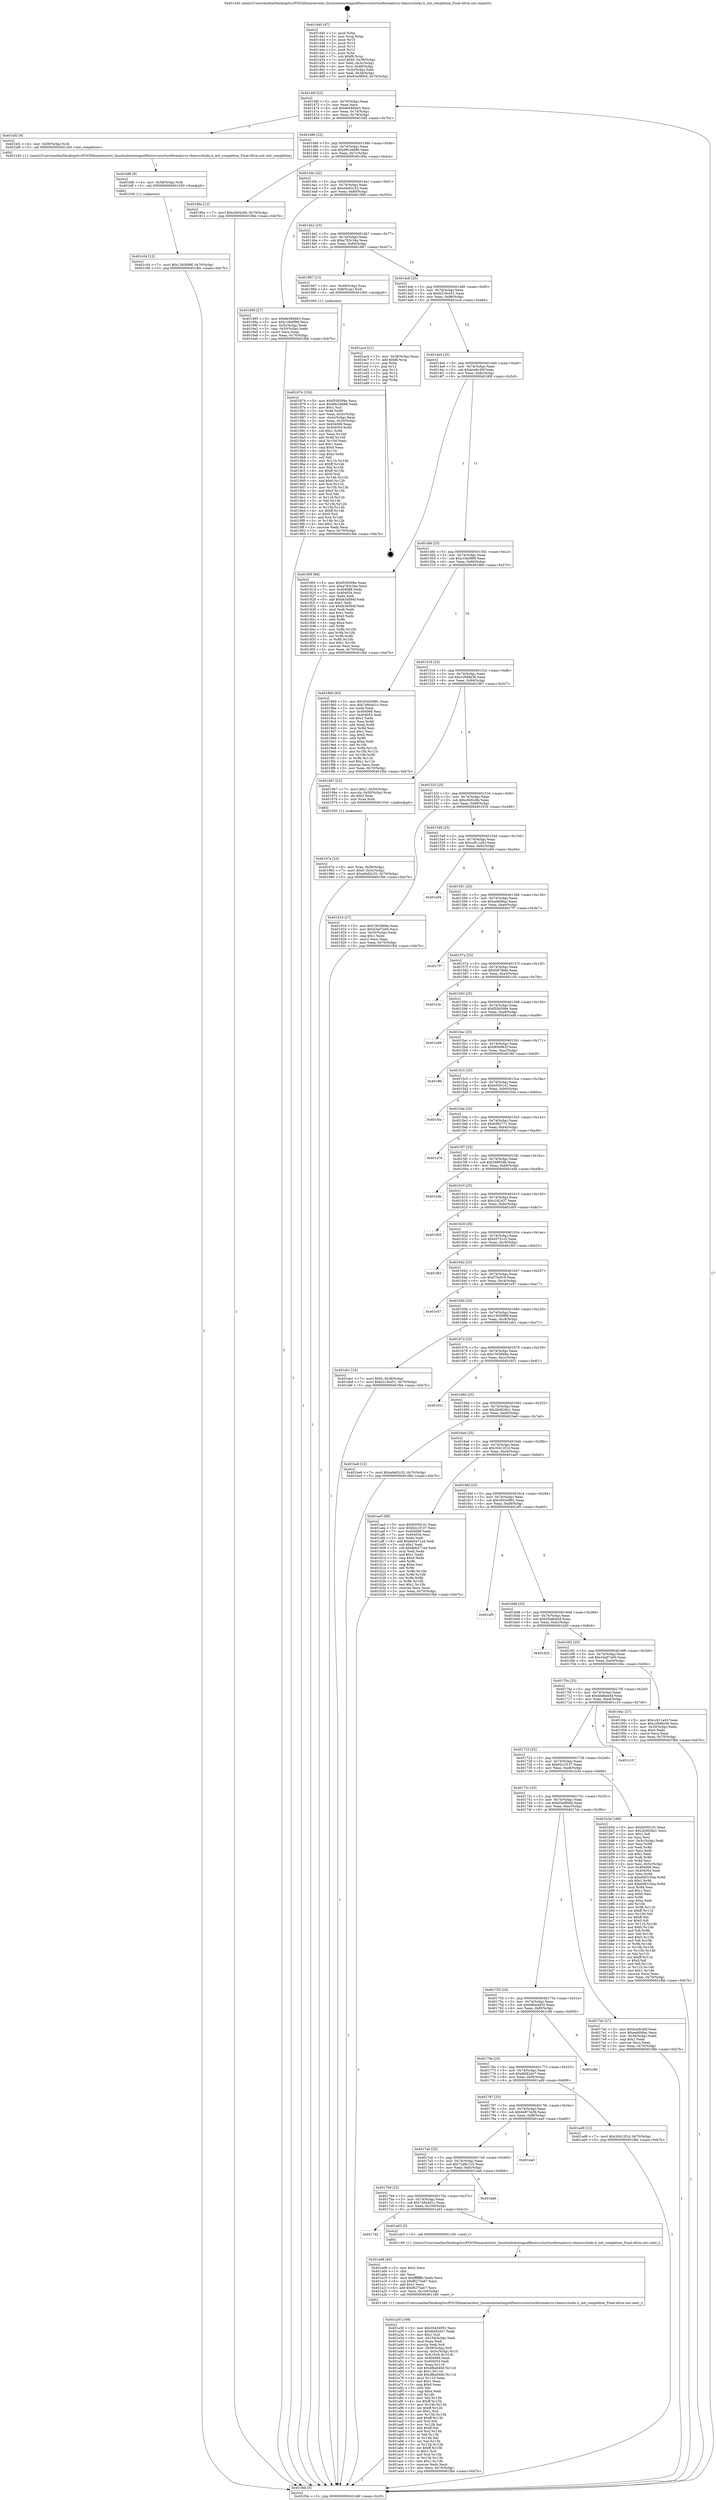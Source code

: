 digraph "0x401440" {
  label = "0x401440 (/mnt/c/Users/mathe/Desktop/tcc/POCII/binaries/extr_linuxtoolstestingselftestsrcutortureformalsrcu-cbmcsrclocks.h_init_completion_Final-ollvm.out::main(0))"
  labelloc = "t"
  node[shape=record]

  Entry [label="",width=0.3,height=0.3,shape=circle,fillcolor=black,style=filled]
  "0x40146f" [label="{
     0x40146f [23]\l
     | [instrs]\l
     &nbsp;&nbsp;0x40146f \<+3\>: mov -0x70(%rbp),%eax\l
     &nbsp;&nbsp;0x401472 \<+2\>: mov %eax,%ecx\l
     &nbsp;&nbsp;0x401474 \<+6\>: sub $0x8e580dd3,%ecx\l
     &nbsp;&nbsp;0x40147a \<+3\>: mov %eax,-0x74(%rbp)\l
     &nbsp;&nbsp;0x40147d \<+3\>: mov %ecx,-0x78(%rbp)\l
     &nbsp;&nbsp;0x401480 \<+6\>: je 0000000000401bf2 \<main+0x7b2\>\l
  }"]
  "0x401bf2" [label="{
     0x401bf2 [9]\l
     | [instrs]\l
     &nbsp;&nbsp;0x401bf2 \<+4\>: mov -0x58(%rbp),%rdi\l
     &nbsp;&nbsp;0x401bf6 \<+5\>: call 0000000000401240 \<init_completion\>\l
     | [calls]\l
     &nbsp;&nbsp;0x401240 \{1\} (/mnt/c/Users/mathe/Desktop/tcc/POCII/binaries/extr_linuxtoolstestingselftestsrcutortureformalsrcu-cbmcsrclocks.h_init_completion_Final-ollvm.out::init_completion)\l
  }"]
  "0x401486" [label="{
     0x401486 [22]\l
     | [instrs]\l
     &nbsp;&nbsp;0x401486 \<+5\>: jmp 000000000040148b \<main+0x4b\>\l
     &nbsp;&nbsp;0x40148b \<+3\>: mov -0x74(%rbp),%eax\l
     &nbsp;&nbsp;0x40148e \<+5\>: sub $0x99c26686,%eax\l
     &nbsp;&nbsp;0x401493 \<+3\>: mov %eax,-0x7c(%rbp)\l
     &nbsp;&nbsp;0x401496 \<+6\>: je 000000000040190a \<main+0x4ca\>\l
  }"]
  Exit [label="",width=0.3,height=0.3,shape=circle,fillcolor=black,style=filled,peripheries=2]
  "0x40190a" [label="{
     0x40190a [12]\l
     | [instrs]\l
     &nbsp;&nbsp;0x40190a \<+7\>: movl $0xc6bf2c6b,-0x70(%rbp)\l
     &nbsp;&nbsp;0x401911 \<+5\>: jmp 0000000000401fbb \<main+0xb7b\>\l
  }"]
  "0x40149c" [label="{
     0x40149c [22]\l
     | [instrs]\l
     &nbsp;&nbsp;0x40149c \<+5\>: jmp 00000000004014a1 \<main+0x61\>\l
     &nbsp;&nbsp;0x4014a1 \<+3\>: mov -0x74(%rbp),%eax\l
     &nbsp;&nbsp;0x4014a4 \<+5\>: sub $0xa0e92c32,%eax\l
     &nbsp;&nbsp;0x4014a9 \<+3\>: mov %eax,-0x80(%rbp)\l
     &nbsp;&nbsp;0x4014ac \<+6\>: je 0000000000401995 \<main+0x555\>\l
  }"]
  "0x401c04" [label="{
     0x401c04 [12]\l
     | [instrs]\l
     &nbsp;&nbsp;0x401c04 \<+7\>: movl $0x1365699f,-0x70(%rbp)\l
     &nbsp;&nbsp;0x401c0b \<+5\>: jmp 0000000000401fbb \<main+0xb7b\>\l
  }"]
  "0x401995" [label="{
     0x401995 [27]\l
     | [instrs]\l
     &nbsp;&nbsp;0x401995 \<+5\>: mov $0x8e580dd3,%eax\l
     &nbsp;&nbsp;0x40199a \<+5\>: mov $0xc18e0f98,%ecx\l
     &nbsp;&nbsp;0x40199f \<+3\>: mov -0x5c(%rbp),%edx\l
     &nbsp;&nbsp;0x4019a2 \<+3\>: cmp -0x50(%rbp),%edx\l
     &nbsp;&nbsp;0x4019a5 \<+3\>: cmovl %ecx,%eax\l
     &nbsp;&nbsp;0x4019a8 \<+3\>: mov %eax,-0x70(%rbp)\l
     &nbsp;&nbsp;0x4019ab \<+5\>: jmp 0000000000401fbb \<main+0xb7b\>\l
  }"]
  "0x4014b2" [label="{
     0x4014b2 [25]\l
     | [instrs]\l
     &nbsp;&nbsp;0x4014b2 \<+5\>: jmp 00000000004014b7 \<main+0x77\>\l
     &nbsp;&nbsp;0x4014b7 \<+3\>: mov -0x74(%rbp),%eax\l
     &nbsp;&nbsp;0x4014ba \<+5\>: sub $0xa783c34a,%eax\l
     &nbsp;&nbsp;0x4014bf \<+6\>: mov %eax,-0x84(%rbp)\l
     &nbsp;&nbsp;0x4014c5 \<+6\>: je 0000000000401867 \<main+0x427\>\l
  }"]
  "0x401bfb" [label="{
     0x401bfb [9]\l
     | [instrs]\l
     &nbsp;&nbsp;0x401bfb \<+4\>: mov -0x58(%rbp),%rdi\l
     &nbsp;&nbsp;0x401bff \<+5\>: call 0000000000401030 \<free@plt\>\l
     | [calls]\l
     &nbsp;&nbsp;0x401030 \{1\} (unknown)\l
  }"]
  "0x401867" [label="{
     0x401867 [13]\l
     | [instrs]\l
     &nbsp;&nbsp;0x401867 \<+4\>: mov -0x48(%rbp),%rax\l
     &nbsp;&nbsp;0x40186b \<+4\>: mov 0x8(%rax),%rdi\l
     &nbsp;&nbsp;0x40186f \<+5\>: call 0000000000401060 \<atoi@plt\>\l
     | [calls]\l
     &nbsp;&nbsp;0x401060 \{1\} (unknown)\l
  }"]
  "0x4014cb" [label="{
     0x4014cb [25]\l
     | [instrs]\l
     &nbsp;&nbsp;0x4014cb \<+5\>: jmp 00000000004014d0 \<main+0x90\>\l
     &nbsp;&nbsp;0x4014d0 \<+3\>: mov -0x74(%rbp),%eax\l
     &nbsp;&nbsp;0x4014d3 \<+5\>: sub $0xb319ce51,%eax\l
     &nbsp;&nbsp;0x4014d8 \<+6\>: mov %eax,-0x88(%rbp)\l
     &nbsp;&nbsp;0x4014de \<+6\>: je 0000000000401ec4 \<main+0xa84\>\l
  }"]
  "0x401a30" [label="{
     0x401a30 [169]\l
     | [instrs]\l
     &nbsp;&nbsp;0x401a30 \<+5\>: mov $0x30434991,%ecx\l
     &nbsp;&nbsp;0x401a35 \<+5\>: mov $0x6bf42dc7,%edx\l
     &nbsp;&nbsp;0x401a3a \<+3\>: mov $0x1,%sil\l
     &nbsp;&nbsp;0x401a3d \<+6\>: mov -0x104(%rbp),%edi\l
     &nbsp;&nbsp;0x401a43 \<+3\>: imul %eax,%edi\l
     &nbsp;&nbsp;0x401a46 \<+3\>: movslq %edi,%r8\l
     &nbsp;&nbsp;0x401a49 \<+4\>: mov -0x58(%rbp),%r9\l
     &nbsp;&nbsp;0x401a4d \<+4\>: movslq -0x5c(%rbp),%r10\l
     &nbsp;&nbsp;0x401a51 \<+4\>: mov %r8,(%r9,%r10,8)\l
     &nbsp;&nbsp;0x401a55 \<+7\>: mov 0x404068,%eax\l
     &nbsp;&nbsp;0x401a5c \<+7\>: mov 0x404054,%edi\l
     &nbsp;&nbsp;0x401a63 \<+3\>: mov %eax,%r11d\l
     &nbsp;&nbsp;0x401a66 \<+7\>: sub $0xdfba04b0,%r11d\l
     &nbsp;&nbsp;0x401a6d \<+4\>: sub $0x1,%r11d\l
     &nbsp;&nbsp;0x401a71 \<+7\>: add $0xdfba04b0,%r11d\l
     &nbsp;&nbsp;0x401a78 \<+4\>: imul %r11d,%eax\l
     &nbsp;&nbsp;0x401a7c \<+3\>: and $0x1,%eax\l
     &nbsp;&nbsp;0x401a7f \<+3\>: cmp $0x0,%eax\l
     &nbsp;&nbsp;0x401a82 \<+3\>: sete %bl\l
     &nbsp;&nbsp;0x401a85 \<+3\>: cmp $0xa,%edi\l
     &nbsp;&nbsp;0x401a88 \<+4\>: setl %r14b\l
     &nbsp;&nbsp;0x401a8c \<+3\>: mov %bl,%r15b\l
     &nbsp;&nbsp;0x401a8f \<+4\>: xor $0xff,%r15b\l
     &nbsp;&nbsp;0x401a93 \<+3\>: mov %r14b,%r12b\l
     &nbsp;&nbsp;0x401a96 \<+4\>: xor $0xff,%r12b\l
     &nbsp;&nbsp;0x401a9a \<+4\>: xor $0x1,%sil\l
     &nbsp;&nbsp;0x401a9e \<+3\>: mov %r15b,%r13b\l
     &nbsp;&nbsp;0x401aa1 \<+4\>: and $0xff,%r13b\l
     &nbsp;&nbsp;0x401aa5 \<+3\>: and %sil,%bl\l
     &nbsp;&nbsp;0x401aa8 \<+3\>: mov %r12b,%al\l
     &nbsp;&nbsp;0x401aab \<+2\>: and $0xff,%al\l
     &nbsp;&nbsp;0x401aad \<+3\>: and %sil,%r14b\l
     &nbsp;&nbsp;0x401ab0 \<+3\>: or %bl,%r13b\l
     &nbsp;&nbsp;0x401ab3 \<+3\>: or %r14b,%al\l
     &nbsp;&nbsp;0x401ab6 \<+3\>: xor %al,%r13b\l
     &nbsp;&nbsp;0x401ab9 \<+3\>: or %r12b,%r15b\l
     &nbsp;&nbsp;0x401abc \<+4\>: xor $0xff,%r15b\l
     &nbsp;&nbsp;0x401ac0 \<+4\>: or $0x1,%sil\l
     &nbsp;&nbsp;0x401ac4 \<+3\>: and %sil,%r15b\l
     &nbsp;&nbsp;0x401ac7 \<+3\>: or %r15b,%r13b\l
     &nbsp;&nbsp;0x401aca \<+4\>: test $0x1,%r13b\l
     &nbsp;&nbsp;0x401ace \<+3\>: cmovne %edx,%ecx\l
     &nbsp;&nbsp;0x401ad1 \<+3\>: mov %ecx,-0x70(%rbp)\l
     &nbsp;&nbsp;0x401ad4 \<+5\>: jmp 0000000000401fbb \<main+0xb7b\>\l
  }"]
  "0x401ec4" [label="{
     0x401ec4 [21]\l
     | [instrs]\l
     &nbsp;&nbsp;0x401ec4 \<+3\>: mov -0x38(%rbp),%eax\l
     &nbsp;&nbsp;0x401ec7 \<+7\>: add $0xf8,%rsp\l
     &nbsp;&nbsp;0x401ece \<+1\>: pop %rbx\l
     &nbsp;&nbsp;0x401ecf \<+2\>: pop %r12\l
     &nbsp;&nbsp;0x401ed1 \<+2\>: pop %r13\l
     &nbsp;&nbsp;0x401ed3 \<+2\>: pop %r14\l
     &nbsp;&nbsp;0x401ed5 \<+2\>: pop %r15\l
     &nbsp;&nbsp;0x401ed7 \<+1\>: pop %rbp\l
     &nbsp;&nbsp;0x401ed8 \<+1\>: ret\l
  }"]
  "0x4014e4" [label="{
     0x4014e4 [25]\l
     | [instrs]\l
     &nbsp;&nbsp;0x4014e4 \<+5\>: jmp 00000000004014e9 \<main+0xa9\>\l
     &nbsp;&nbsp;0x4014e9 \<+3\>: mov -0x74(%rbp),%eax\l
     &nbsp;&nbsp;0x4014ec \<+5\>: sub $0xbce9c40f,%eax\l
     &nbsp;&nbsp;0x4014f1 \<+6\>: mov %eax,-0x8c(%rbp)\l
     &nbsp;&nbsp;0x4014f7 \<+6\>: je 000000000040180f \<main+0x3cf\>\l
  }"]
  "0x401a08" [label="{
     0x401a08 [40]\l
     | [instrs]\l
     &nbsp;&nbsp;0x401a08 \<+5\>: mov $0x2,%ecx\l
     &nbsp;&nbsp;0x401a0d \<+1\>: cltd\l
     &nbsp;&nbsp;0x401a0e \<+2\>: idiv %ecx\l
     &nbsp;&nbsp;0x401a10 \<+6\>: imul $0xfffffffe,%edx,%ecx\l
     &nbsp;&nbsp;0x401a16 \<+6\>: sub $0xf6275a67,%ecx\l
     &nbsp;&nbsp;0x401a1c \<+3\>: add $0x1,%ecx\l
     &nbsp;&nbsp;0x401a1f \<+6\>: add $0xf6275a67,%ecx\l
     &nbsp;&nbsp;0x401a25 \<+6\>: mov %ecx,-0x104(%rbp)\l
     &nbsp;&nbsp;0x401a2b \<+5\>: call 0000000000401160 \<next_i\>\l
     | [calls]\l
     &nbsp;&nbsp;0x401160 \{1\} (/mnt/c/Users/mathe/Desktop/tcc/POCII/binaries/extr_linuxtoolstestingselftestsrcutortureformalsrcu-cbmcsrclocks.h_init_completion_Final-ollvm.out::next_i)\l
  }"]
  "0x40180f" [label="{
     0x40180f [88]\l
     | [instrs]\l
     &nbsp;&nbsp;0x40180f \<+5\>: mov $0xf556508e,%eax\l
     &nbsp;&nbsp;0x401814 \<+5\>: mov $0xa783c34a,%ecx\l
     &nbsp;&nbsp;0x401819 \<+7\>: mov 0x404068,%edx\l
     &nbsp;&nbsp;0x401820 \<+7\>: mov 0x404054,%esi\l
     &nbsp;&nbsp;0x401827 \<+2\>: mov %edx,%edi\l
     &nbsp;&nbsp;0x401829 \<+6\>: add $0xfe3d594f,%edi\l
     &nbsp;&nbsp;0x40182f \<+3\>: sub $0x1,%edi\l
     &nbsp;&nbsp;0x401832 \<+6\>: sub $0xfe3d594f,%edi\l
     &nbsp;&nbsp;0x401838 \<+3\>: imul %edi,%edx\l
     &nbsp;&nbsp;0x40183b \<+3\>: and $0x1,%edx\l
     &nbsp;&nbsp;0x40183e \<+3\>: cmp $0x0,%edx\l
     &nbsp;&nbsp;0x401841 \<+4\>: sete %r8b\l
     &nbsp;&nbsp;0x401845 \<+3\>: cmp $0xa,%esi\l
     &nbsp;&nbsp;0x401848 \<+4\>: setl %r9b\l
     &nbsp;&nbsp;0x40184c \<+3\>: mov %r8b,%r10b\l
     &nbsp;&nbsp;0x40184f \<+3\>: and %r9b,%r10b\l
     &nbsp;&nbsp;0x401852 \<+3\>: xor %r9b,%r8b\l
     &nbsp;&nbsp;0x401855 \<+3\>: or %r8b,%r10b\l
     &nbsp;&nbsp;0x401858 \<+4\>: test $0x1,%r10b\l
     &nbsp;&nbsp;0x40185c \<+3\>: cmovne %ecx,%eax\l
     &nbsp;&nbsp;0x40185f \<+3\>: mov %eax,-0x70(%rbp)\l
     &nbsp;&nbsp;0x401862 \<+5\>: jmp 0000000000401fbb \<main+0xb7b\>\l
  }"]
  "0x4014fd" [label="{
     0x4014fd [25]\l
     | [instrs]\l
     &nbsp;&nbsp;0x4014fd \<+5\>: jmp 0000000000401502 \<main+0xc2\>\l
     &nbsp;&nbsp;0x401502 \<+3\>: mov -0x74(%rbp),%eax\l
     &nbsp;&nbsp;0x401505 \<+5\>: sub $0xc18e0f98,%eax\l
     &nbsp;&nbsp;0x40150a \<+6\>: mov %eax,-0x90(%rbp)\l
     &nbsp;&nbsp;0x401510 \<+6\>: je 00000000004019b0 \<main+0x570\>\l
  }"]
  "0x4017d2" [label="{
     0x4017d2\l
  }", style=dashed]
  "0x4019b0" [label="{
     0x4019b0 [83]\l
     | [instrs]\l
     &nbsp;&nbsp;0x4019b0 \<+5\>: mov $0x30434991,%eax\l
     &nbsp;&nbsp;0x4019b5 \<+5\>: mov $0x74844d1c,%ecx\l
     &nbsp;&nbsp;0x4019ba \<+2\>: xor %edx,%edx\l
     &nbsp;&nbsp;0x4019bc \<+7\>: mov 0x404068,%esi\l
     &nbsp;&nbsp;0x4019c3 \<+7\>: mov 0x404054,%edi\l
     &nbsp;&nbsp;0x4019ca \<+3\>: sub $0x1,%edx\l
     &nbsp;&nbsp;0x4019cd \<+3\>: mov %esi,%r8d\l
     &nbsp;&nbsp;0x4019d0 \<+3\>: add %edx,%r8d\l
     &nbsp;&nbsp;0x4019d3 \<+4\>: imul %r8d,%esi\l
     &nbsp;&nbsp;0x4019d7 \<+3\>: and $0x1,%esi\l
     &nbsp;&nbsp;0x4019da \<+3\>: cmp $0x0,%esi\l
     &nbsp;&nbsp;0x4019dd \<+4\>: sete %r9b\l
     &nbsp;&nbsp;0x4019e1 \<+3\>: cmp $0xa,%edi\l
     &nbsp;&nbsp;0x4019e4 \<+4\>: setl %r10b\l
     &nbsp;&nbsp;0x4019e8 \<+3\>: mov %r9b,%r11b\l
     &nbsp;&nbsp;0x4019eb \<+3\>: and %r10b,%r11b\l
     &nbsp;&nbsp;0x4019ee \<+3\>: xor %r10b,%r9b\l
     &nbsp;&nbsp;0x4019f1 \<+3\>: or %r9b,%r11b\l
     &nbsp;&nbsp;0x4019f4 \<+4\>: test $0x1,%r11b\l
     &nbsp;&nbsp;0x4019f8 \<+3\>: cmovne %ecx,%eax\l
     &nbsp;&nbsp;0x4019fb \<+3\>: mov %eax,-0x70(%rbp)\l
     &nbsp;&nbsp;0x4019fe \<+5\>: jmp 0000000000401fbb \<main+0xb7b\>\l
  }"]
  "0x401516" [label="{
     0x401516 [25]\l
     | [instrs]\l
     &nbsp;&nbsp;0x401516 \<+5\>: jmp 000000000040151b \<main+0xdb\>\l
     &nbsp;&nbsp;0x40151b \<+3\>: mov -0x74(%rbp),%eax\l
     &nbsp;&nbsp;0x40151e \<+5\>: sub $0xc2848e36,%eax\l
     &nbsp;&nbsp;0x401523 \<+6\>: mov %eax,-0x94(%rbp)\l
     &nbsp;&nbsp;0x401529 \<+6\>: je 0000000000401967 \<main+0x527\>\l
  }"]
  "0x401a03" [label="{
     0x401a03 [5]\l
     | [instrs]\l
     &nbsp;&nbsp;0x401a03 \<+5\>: call 0000000000401160 \<next_i\>\l
     | [calls]\l
     &nbsp;&nbsp;0x401160 \{1\} (/mnt/c/Users/mathe/Desktop/tcc/POCII/binaries/extr_linuxtoolstestingselftestsrcutortureformalsrcu-cbmcsrclocks.h_init_completion_Final-ollvm.out::next_i)\l
  }"]
  "0x401967" [label="{
     0x401967 [23]\l
     | [instrs]\l
     &nbsp;&nbsp;0x401967 \<+7\>: movl $0x1,-0x50(%rbp)\l
     &nbsp;&nbsp;0x40196e \<+4\>: movslq -0x50(%rbp),%rax\l
     &nbsp;&nbsp;0x401972 \<+4\>: shl $0x3,%rax\l
     &nbsp;&nbsp;0x401976 \<+3\>: mov %rax,%rdi\l
     &nbsp;&nbsp;0x401979 \<+5\>: call 0000000000401050 \<malloc@plt\>\l
     | [calls]\l
     &nbsp;&nbsp;0x401050 \{1\} (unknown)\l
  }"]
  "0x40152f" [label="{
     0x40152f [25]\l
     | [instrs]\l
     &nbsp;&nbsp;0x40152f \<+5\>: jmp 0000000000401534 \<main+0xf4\>\l
     &nbsp;&nbsp;0x401534 \<+3\>: mov -0x74(%rbp),%eax\l
     &nbsp;&nbsp;0x401537 \<+5\>: sub $0xc6bf2c6b,%eax\l
     &nbsp;&nbsp;0x40153c \<+6\>: mov %eax,-0x98(%rbp)\l
     &nbsp;&nbsp;0x401542 \<+6\>: je 0000000000401916 \<main+0x4d6\>\l
  }"]
  "0x4017b9" [label="{
     0x4017b9 [25]\l
     | [instrs]\l
     &nbsp;&nbsp;0x4017b9 \<+5\>: jmp 00000000004017be \<main+0x37e\>\l
     &nbsp;&nbsp;0x4017be \<+3\>: mov -0x74(%rbp),%eax\l
     &nbsp;&nbsp;0x4017c1 \<+5\>: sub $0x74844d1c,%eax\l
     &nbsp;&nbsp;0x4017c6 \<+6\>: mov %eax,-0x100(%rbp)\l
     &nbsp;&nbsp;0x4017cc \<+6\>: je 0000000000401a03 \<main+0x5c3\>\l
  }"]
  "0x401916" [label="{
     0x401916 [27]\l
     | [instrs]\l
     &nbsp;&nbsp;0x401916 \<+5\>: mov $0x1563668a,%eax\l
     &nbsp;&nbsp;0x40191b \<+5\>: mov $0x43a07a00,%ecx\l
     &nbsp;&nbsp;0x401920 \<+3\>: mov -0x30(%rbp),%edx\l
     &nbsp;&nbsp;0x401923 \<+3\>: cmp $0x1,%edx\l
     &nbsp;&nbsp;0x401926 \<+3\>: cmovl %ecx,%eax\l
     &nbsp;&nbsp;0x401929 \<+3\>: mov %eax,-0x70(%rbp)\l
     &nbsp;&nbsp;0x40192c \<+5\>: jmp 0000000000401fbb \<main+0xb7b\>\l
  }"]
  "0x401548" [label="{
     0x401548 [25]\l
     | [instrs]\l
     &nbsp;&nbsp;0x401548 \<+5\>: jmp 000000000040154d \<main+0x10d\>\l
     &nbsp;&nbsp;0x40154d \<+3\>: mov -0x74(%rbp),%eax\l
     &nbsp;&nbsp;0x401550 \<+5\>: sub $0xcc811a43,%eax\l
     &nbsp;&nbsp;0x401555 \<+6\>: mov %eax,-0x9c(%rbp)\l
     &nbsp;&nbsp;0x40155b \<+6\>: je 0000000000401e94 \<main+0xa54\>\l
  }"]
  "0x401da6" [label="{
     0x401da6\l
  }", style=dashed]
  "0x401e94" [label="{
     0x401e94\l
  }", style=dashed]
  "0x401561" [label="{
     0x401561 [25]\l
     | [instrs]\l
     &nbsp;&nbsp;0x401561 \<+5\>: jmp 0000000000401566 \<main+0x126\>\l
     &nbsp;&nbsp;0x401566 \<+3\>: mov -0x74(%rbp),%eax\l
     &nbsp;&nbsp;0x401569 \<+5\>: sub $0xeebf48ac,%eax\l
     &nbsp;&nbsp;0x40156e \<+6\>: mov %eax,-0xa0(%rbp)\l
     &nbsp;&nbsp;0x401574 \<+6\>: je 00000000004017f7 \<main+0x3b7\>\l
  }"]
  "0x4017a0" [label="{
     0x4017a0 [25]\l
     | [instrs]\l
     &nbsp;&nbsp;0x4017a0 \<+5\>: jmp 00000000004017a5 \<main+0x365\>\l
     &nbsp;&nbsp;0x4017a5 \<+3\>: mov -0x74(%rbp),%eax\l
     &nbsp;&nbsp;0x4017a8 \<+5\>: sub $0x72d9c125,%eax\l
     &nbsp;&nbsp;0x4017ad \<+6\>: mov %eax,-0xfc(%rbp)\l
     &nbsp;&nbsp;0x4017b3 \<+6\>: je 0000000000401da6 \<main+0x966\>\l
  }"]
  "0x4017f7" [label="{
     0x4017f7\l
  }", style=dashed]
  "0x40157a" [label="{
     0x40157a [25]\l
     | [instrs]\l
     &nbsp;&nbsp;0x40157a \<+5\>: jmp 000000000040157f \<main+0x13f\>\l
     &nbsp;&nbsp;0x40157f \<+3\>: mov -0x74(%rbp),%eax\l
     &nbsp;&nbsp;0x401582 \<+5\>: sub $0xf2678efe,%eax\l
     &nbsp;&nbsp;0x401587 \<+6\>: mov %eax,-0xa4(%rbp)\l
     &nbsp;&nbsp;0x40158d \<+6\>: je 0000000000401c3e \<main+0x7fe\>\l
  }"]
  "0x401ea0" [label="{
     0x401ea0\l
  }", style=dashed]
  "0x401c3e" [label="{
     0x401c3e\l
  }", style=dashed]
  "0x401593" [label="{
     0x401593 [25]\l
     | [instrs]\l
     &nbsp;&nbsp;0x401593 \<+5\>: jmp 0000000000401598 \<main+0x158\>\l
     &nbsp;&nbsp;0x401598 \<+3\>: mov -0x74(%rbp),%eax\l
     &nbsp;&nbsp;0x40159b \<+5\>: sub $0xf556508e,%eax\l
     &nbsp;&nbsp;0x4015a0 \<+6\>: mov %eax,-0xa8(%rbp)\l
     &nbsp;&nbsp;0x4015a6 \<+6\>: je 0000000000401ed9 \<main+0xa99\>\l
  }"]
  "0x401787" [label="{
     0x401787 [25]\l
     | [instrs]\l
     &nbsp;&nbsp;0x401787 \<+5\>: jmp 000000000040178c \<main+0x34c\>\l
     &nbsp;&nbsp;0x40178c \<+3\>: mov -0x74(%rbp),%eax\l
     &nbsp;&nbsp;0x40178f \<+5\>: sub $0x6e873e58,%eax\l
     &nbsp;&nbsp;0x401794 \<+6\>: mov %eax,-0xf8(%rbp)\l
     &nbsp;&nbsp;0x40179a \<+6\>: je 0000000000401ea0 \<main+0xa60\>\l
  }"]
  "0x401ed9" [label="{
     0x401ed9\l
  }", style=dashed]
  "0x4015ac" [label="{
     0x4015ac [25]\l
     | [instrs]\l
     &nbsp;&nbsp;0x4015ac \<+5\>: jmp 00000000004015b1 \<main+0x171\>\l
     &nbsp;&nbsp;0x4015b1 \<+3\>: mov -0x74(%rbp),%eax\l
     &nbsp;&nbsp;0x4015b4 \<+5\>: sub $0xf856962f,%eax\l
     &nbsp;&nbsp;0x4015b9 \<+6\>: mov %eax,-0xac(%rbp)\l
     &nbsp;&nbsp;0x4015bf \<+6\>: je 0000000000401f6f \<main+0xb2f\>\l
  }"]
  "0x401ad9" [label="{
     0x401ad9 [12]\l
     | [instrs]\l
     &nbsp;&nbsp;0x401ad9 \<+7\>: movl $0x30412f1d,-0x70(%rbp)\l
     &nbsp;&nbsp;0x401ae0 \<+5\>: jmp 0000000000401fbb \<main+0xb7b\>\l
  }"]
  "0x401f6f" [label="{
     0x401f6f\l
  }", style=dashed]
  "0x4015c5" [label="{
     0x4015c5 [25]\l
     | [instrs]\l
     &nbsp;&nbsp;0x4015c5 \<+5\>: jmp 00000000004015ca \<main+0x18a\>\l
     &nbsp;&nbsp;0x4015ca \<+3\>: mov -0x74(%rbp),%eax\l
     &nbsp;&nbsp;0x4015cd \<+5\>: sub $0xfc050141,%eax\l
     &nbsp;&nbsp;0x4015d2 \<+6\>: mov %eax,-0xb0(%rbp)\l
     &nbsp;&nbsp;0x4015d8 \<+6\>: je 0000000000401f4a \<main+0xb0a\>\l
  }"]
  "0x40176e" [label="{
     0x40176e [25]\l
     | [instrs]\l
     &nbsp;&nbsp;0x40176e \<+5\>: jmp 0000000000401773 \<main+0x333\>\l
     &nbsp;&nbsp;0x401773 \<+3\>: mov -0x74(%rbp),%eax\l
     &nbsp;&nbsp;0x401776 \<+5\>: sub $0x6bf42dc7,%eax\l
     &nbsp;&nbsp;0x40177b \<+6\>: mov %eax,-0xf4(%rbp)\l
     &nbsp;&nbsp;0x401781 \<+6\>: je 0000000000401ad9 \<main+0x699\>\l
  }"]
  "0x401f4a" [label="{
     0x401f4a\l
  }", style=dashed]
  "0x4015de" [label="{
     0x4015de [25]\l
     | [instrs]\l
     &nbsp;&nbsp;0x4015de \<+5\>: jmp 00000000004015e3 \<main+0x1a3\>\l
     &nbsp;&nbsp;0x4015e3 \<+3\>: mov -0x74(%rbp),%eax\l
     &nbsp;&nbsp;0x4015e6 \<+5\>: sub $0xfcf92771,%eax\l
     &nbsp;&nbsp;0x4015eb \<+6\>: mov %eax,-0xb4(%rbp)\l
     &nbsp;&nbsp;0x4015f1 \<+6\>: je 0000000000401e76 \<main+0xa36\>\l
  }"]
  "0x401c96" [label="{
     0x401c96\l
  }", style=dashed]
  "0x401e76" [label="{
     0x401e76\l
  }", style=dashed]
  "0x4015f7" [label="{
     0x4015f7 [25]\l
     | [instrs]\l
     &nbsp;&nbsp;0x4015f7 \<+5\>: jmp 00000000004015fc \<main+0x1bc\>\l
     &nbsp;&nbsp;0x4015fc \<+3\>: mov -0x74(%rbp),%eax\l
     &nbsp;&nbsp;0x4015ff \<+5\>: sub $0x29893db,%eax\l
     &nbsp;&nbsp;0x401604 \<+6\>: mov %eax,-0xb8(%rbp)\l
     &nbsp;&nbsp;0x40160a \<+6\>: je 0000000000401e4b \<main+0xa0b\>\l
  }"]
  "0x40197e" [label="{
     0x40197e [23]\l
     | [instrs]\l
     &nbsp;&nbsp;0x40197e \<+4\>: mov %rax,-0x58(%rbp)\l
     &nbsp;&nbsp;0x401982 \<+7\>: movl $0x0,-0x5c(%rbp)\l
     &nbsp;&nbsp;0x401989 \<+7\>: movl $0xa0e92c32,-0x70(%rbp)\l
     &nbsp;&nbsp;0x401990 \<+5\>: jmp 0000000000401fbb \<main+0xb7b\>\l
  }"]
  "0x401e4b" [label="{
     0x401e4b\l
  }", style=dashed]
  "0x401610" [label="{
     0x401610 [25]\l
     | [instrs]\l
     &nbsp;&nbsp;0x401610 \<+5\>: jmp 0000000000401615 \<main+0x1d5\>\l
     &nbsp;&nbsp;0x401615 \<+3\>: mov -0x74(%rbp),%eax\l
     &nbsp;&nbsp;0x401618 \<+5\>: sub $0xc242437,%eax\l
     &nbsp;&nbsp;0x40161d \<+6\>: mov %eax,-0xbc(%rbp)\l
     &nbsp;&nbsp;0x401623 \<+6\>: je 0000000000401d05 \<main+0x8c5\>\l
  }"]
  "0x401874" [label="{
     0x401874 [150]\l
     | [instrs]\l
     &nbsp;&nbsp;0x401874 \<+5\>: mov $0xf556508e,%ecx\l
     &nbsp;&nbsp;0x401879 \<+5\>: mov $0x99c26686,%edx\l
     &nbsp;&nbsp;0x40187e \<+3\>: mov $0x1,%sil\l
     &nbsp;&nbsp;0x401881 \<+3\>: xor %r8d,%r8d\l
     &nbsp;&nbsp;0x401884 \<+3\>: mov %eax,-0x4c(%rbp)\l
     &nbsp;&nbsp;0x401887 \<+3\>: mov -0x4c(%rbp),%eax\l
     &nbsp;&nbsp;0x40188a \<+3\>: mov %eax,-0x30(%rbp)\l
     &nbsp;&nbsp;0x40188d \<+7\>: mov 0x404068,%eax\l
     &nbsp;&nbsp;0x401894 \<+8\>: mov 0x404054,%r9d\l
     &nbsp;&nbsp;0x40189c \<+4\>: sub $0x1,%r8d\l
     &nbsp;&nbsp;0x4018a0 \<+3\>: mov %eax,%r10d\l
     &nbsp;&nbsp;0x4018a3 \<+3\>: add %r8d,%r10d\l
     &nbsp;&nbsp;0x4018a6 \<+4\>: imul %r10d,%eax\l
     &nbsp;&nbsp;0x4018aa \<+3\>: and $0x1,%eax\l
     &nbsp;&nbsp;0x4018ad \<+3\>: cmp $0x0,%eax\l
     &nbsp;&nbsp;0x4018b0 \<+4\>: sete %r11b\l
     &nbsp;&nbsp;0x4018b4 \<+4\>: cmp $0xa,%r9d\l
     &nbsp;&nbsp;0x4018b8 \<+3\>: setl %bl\l
     &nbsp;&nbsp;0x4018bb \<+3\>: mov %r11b,%r14b\l
     &nbsp;&nbsp;0x4018be \<+4\>: xor $0xff,%r14b\l
     &nbsp;&nbsp;0x4018c2 \<+3\>: mov %bl,%r15b\l
     &nbsp;&nbsp;0x4018c5 \<+4\>: xor $0xff,%r15b\l
     &nbsp;&nbsp;0x4018c9 \<+4\>: xor $0x0,%sil\l
     &nbsp;&nbsp;0x4018cd \<+3\>: mov %r14b,%r12b\l
     &nbsp;&nbsp;0x4018d0 \<+4\>: and $0x0,%r12b\l
     &nbsp;&nbsp;0x4018d4 \<+3\>: and %sil,%r11b\l
     &nbsp;&nbsp;0x4018d7 \<+3\>: mov %r15b,%r13b\l
     &nbsp;&nbsp;0x4018da \<+4\>: and $0x0,%r13b\l
     &nbsp;&nbsp;0x4018de \<+3\>: and %sil,%bl\l
     &nbsp;&nbsp;0x4018e1 \<+3\>: or %r11b,%r12b\l
     &nbsp;&nbsp;0x4018e4 \<+3\>: or %bl,%r13b\l
     &nbsp;&nbsp;0x4018e7 \<+3\>: xor %r13b,%r12b\l
     &nbsp;&nbsp;0x4018ea \<+3\>: or %r15b,%r14b\l
     &nbsp;&nbsp;0x4018ed \<+4\>: xor $0xff,%r14b\l
     &nbsp;&nbsp;0x4018f1 \<+4\>: or $0x0,%sil\l
     &nbsp;&nbsp;0x4018f5 \<+3\>: and %sil,%r14b\l
     &nbsp;&nbsp;0x4018f8 \<+3\>: or %r14b,%r12b\l
     &nbsp;&nbsp;0x4018fb \<+4\>: test $0x1,%r12b\l
     &nbsp;&nbsp;0x4018ff \<+3\>: cmovne %edx,%ecx\l
     &nbsp;&nbsp;0x401902 \<+3\>: mov %ecx,-0x70(%rbp)\l
     &nbsp;&nbsp;0x401905 \<+5\>: jmp 0000000000401fbb \<main+0xb7b\>\l
  }"]
  "0x401d05" [label="{
     0x401d05\l
  }", style=dashed]
  "0x401629" [label="{
     0x401629 [25]\l
     | [instrs]\l
     &nbsp;&nbsp;0x401629 \<+5\>: jmp 000000000040162e \<main+0x1ee\>\l
     &nbsp;&nbsp;0x40162e \<+3\>: mov -0x74(%rbp),%eax\l
     &nbsp;&nbsp;0x401631 \<+5\>: sub $0xd3751c5,%eax\l
     &nbsp;&nbsp;0x401636 \<+6\>: mov %eax,-0xc0(%rbp)\l
     &nbsp;&nbsp;0x40163c \<+6\>: je 0000000000401f63 \<main+0xb23\>\l
  }"]
  "0x401440" [label="{
     0x401440 [47]\l
     | [instrs]\l
     &nbsp;&nbsp;0x401440 \<+1\>: push %rbp\l
     &nbsp;&nbsp;0x401441 \<+3\>: mov %rsp,%rbp\l
     &nbsp;&nbsp;0x401444 \<+2\>: push %r15\l
     &nbsp;&nbsp;0x401446 \<+2\>: push %r14\l
     &nbsp;&nbsp;0x401448 \<+2\>: push %r13\l
     &nbsp;&nbsp;0x40144a \<+2\>: push %r12\l
     &nbsp;&nbsp;0x40144c \<+1\>: push %rbx\l
     &nbsp;&nbsp;0x40144d \<+7\>: sub $0xf8,%rsp\l
     &nbsp;&nbsp;0x401454 \<+7\>: movl $0x0,-0x38(%rbp)\l
     &nbsp;&nbsp;0x40145b \<+3\>: mov %edi,-0x3c(%rbp)\l
     &nbsp;&nbsp;0x40145e \<+4\>: mov %rsi,-0x48(%rbp)\l
     &nbsp;&nbsp;0x401462 \<+3\>: mov -0x3c(%rbp),%edi\l
     &nbsp;&nbsp;0x401465 \<+3\>: mov %edi,-0x34(%rbp)\l
     &nbsp;&nbsp;0x401468 \<+7\>: movl $0x63e0f00d,-0x70(%rbp)\l
  }"]
  "0x401f63" [label="{
     0x401f63\l
  }", style=dashed]
  "0x401642" [label="{
     0x401642 [25]\l
     | [instrs]\l
     &nbsp;&nbsp;0x401642 \<+5\>: jmp 0000000000401647 \<main+0x207\>\l
     &nbsp;&nbsp;0x401647 \<+3\>: mov -0x74(%rbp),%eax\l
     &nbsp;&nbsp;0x40164a \<+5\>: sub $0xf75e916,%eax\l
     &nbsp;&nbsp;0x40164f \<+6\>: mov %eax,-0xc4(%rbp)\l
     &nbsp;&nbsp;0x401655 \<+6\>: je 0000000000401e57 \<main+0xa17\>\l
  }"]
  "0x401fbb" [label="{
     0x401fbb [5]\l
     | [instrs]\l
     &nbsp;&nbsp;0x401fbb \<+5\>: jmp 000000000040146f \<main+0x2f\>\l
  }"]
  "0x401e57" [label="{
     0x401e57\l
  }", style=dashed]
  "0x40165b" [label="{
     0x40165b [25]\l
     | [instrs]\l
     &nbsp;&nbsp;0x40165b \<+5\>: jmp 0000000000401660 \<main+0x220\>\l
     &nbsp;&nbsp;0x401660 \<+3\>: mov -0x74(%rbp),%eax\l
     &nbsp;&nbsp;0x401663 \<+5\>: sub $0x1365699f,%eax\l
     &nbsp;&nbsp;0x401668 \<+6\>: mov %eax,-0xc8(%rbp)\l
     &nbsp;&nbsp;0x40166e \<+6\>: je 0000000000401eb1 \<main+0xa71\>\l
  }"]
  "0x401755" [label="{
     0x401755 [25]\l
     | [instrs]\l
     &nbsp;&nbsp;0x401755 \<+5\>: jmp 000000000040175a \<main+0x31a\>\l
     &nbsp;&nbsp;0x40175a \<+3\>: mov -0x74(%rbp),%eax\l
     &nbsp;&nbsp;0x40175d \<+5\>: sub $0x69be4832,%eax\l
     &nbsp;&nbsp;0x401762 \<+6\>: mov %eax,-0xf0(%rbp)\l
     &nbsp;&nbsp;0x401768 \<+6\>: je 0000000000401c96 \<main+0x856\>\l
  }"]
  "0x401eb1" [label="{
     0x401eb1 [19]\l
     | [instrs]\l
     &nbsp;&nbsp;0x401eb1 \<+7\>: movl $0x0,-0x38(%rbp)\l
     &nbsp;&nbsp;0x401eb8 \<+7\>: movl $0xb319ce51,-0x70(%rbp)\l
     &nbsp;&nbsp;0x401ebf \<+5\>: jmp 0000000000401fbb \<main+0xb7b\>\l
  }"]
  "0x401674" [label="{
     0x401674 [25]\l
     | [instrs]\l
     &nbsp;&nbsp;0x401674 \<+5\>: jmp 0000000000401679 \<main+0x239\>\l
     &nbsp;&nbsp;0x401679 \<+3\>: mov -0x74(%rbp),%eax\l
     &nbsp;&nbsp;0x40167c \<+5\>: sub $0x1563668a,%eax\l
     &nbsp;&nbsp;0x401681 \<+6\>: mov %eax,-0xcc(%rbp)\l
     &nbsp;&nbsp;0x401687 \<+6\>: je 0000000000401931 \<main+0x4f1\>\l
  }"]
  "0x4017dc" [label="{
     0x4017dc [27]\l
     | [instrs]\l
     &nbsp;&nbsp;0x4017dc \<+5\>: mov $0xbce9c40f,%eax\l
     &nbsp;&nbsp;0x4017e1 \<+5\>: mov $0xeebf48ac,%ecx\l
     &nbsp;&nbsp;0x4017e6 \<+3\>: mov -0x34(%rbp),%edx\l
     &nbsp;&nbsp;0x4017e9 \<+3\>: cmp $0x2,%edx\l
     &nbsp;&nbsp;0x4017ec \<+3\>: cmovne %ecx,%eax\l
     &nbsp;&nbsp;0x4017ef \<+3\>: mov %eax,-0x70(%rbp)\l
     &nbsp;&nbsp;0x4017f2 \<+5\>: jmp 0000000000401fbb \<main+0xb7b\>\l
  }"]
  "0x401931" [label="{
     0x401931\l
  }", style=dashed]
  "0x40168d" [label="{
     0x40168d [25]\l
     | [instrs]\l
     &nbsp;&nbsp;0x40168d \<+5\>: jmp 0000000000401692 \<main+0x252\>\l
     &nbsp;&nbsp;0x401692 \<+3\>: mov -0x74(%rbp),%eax\l
     &nbsp;&nbsp;0x401695 \<+5\>: sub $0x2b4628a1,%eax\l
     &nbsp;&nbsp;0x40169a \<+6\>: mov %eax,-0xd0(%rbp)\l
     &nbsp;&nbsp;0x4016a0 \<+6\>: je 0000000000401be6 \<main+0x7a6\>\l
  }"]
  "0x40173c" [label="{
     0x40173c [25]\l
     | [instrs]\l
     &nbsp;&nbsp;0x40173c \<+5\>: jmp 0000000000401741 \<main+0x301\>\l
     &nbsp;&nbsp;0x401741 \<+3\>: mov -0x74(%rbp),%eax\l
     &nbsp;&nbsp;0x401744 \<+5\>: sub $0x63e0f00d,%eax\l
     &nbsp;&nbsp;0x401749 \<+6\>: mov %eax,-0xec(%rbp)\l
     &nbsp;&nbsp;0x40174f \<+6\>: je 00000000004017dc \<main+0x39c\>\l
  }"]
  "0x401be6" [label="{
     0x401be6 [12]\l
     | [instrs]\l
     &nbsp;&nbsp;0x401be6 \<+7\>: movl $0xa0e92c32,-0x70(%rbp)\l
     &nbsp;&nbsp;0x401bed \<+5\>: jmp 0000000000401fbb \<main+0xb7b\>\l
  }"]
  "0x4016a6" [label="{
     0x4016a6 [25]\l
     | [instrs]\l
     &nbsp;&nbsp;0x4016a6 \<+5\>: jmp 00000000004016ab \<main+0x26b\>\l
     &nbsp;&nbsp;0x4016ab \<+3\>: mov -0x74(%rbp),%eax\l
     &nbsp;&nbsp;0x4016ae \<+5\>: sub $0x30412f1d,%eax\l
     &nbsp;&nbsp;0x4016b3 \<+6\>: mov %eax,-0xd4(%rbp)\l
     &nbsp;&nbsp;0x4016b9 \<+6\>: je 0000000000401ae5 \<main+0x6a5\>\l
  }"]
  "0x401b3d" [label="{
     0x401b3d [169]\l
     | [instrs]\l
     &nbsp;&nbsp;0x401b3d \<+5\>: mov $0xfc050141,%eax\l
     &nbsp;&nbsp;0x401b42 \<+5\>: mov $0x2b4628a1,%ecx\l
     &nbsp;&nbsp;0x401b47 \<+2\>: mov $0x1,%dl\l
     &nbsp;&nbsp;0x401b49 \<+2\>: xor %esi,%esi\l
     &nbsp;&nbsp;0x401b4b \<+3\>: mov -0x5c(%rbp),%edi\l
     &nbsp;&nbsp;0x401b4e \<+3\>: mov %esi,%r8d\l
     &nbsp;&nbsp;0x401b51 \<+3\>: sub %edi,%r8d\l
     &nbsp;&nbsp;0x401b54 \<+2\>: mov %esi,%edi\l
     &nbsp;&nbsp;0x401b56 \<+3\>: sub $0x1,%edi\l
     &nbsp;&nbsp;0x401b59 \<+3\>: add %edi,%r8d\l
     &nbsp;&nbsp;0x401b5c \<+3\>: sub %r8d,%esi\l
     &nbsp;&nbsp;0x401b5f \<+3\>: mov %esi,-0x5c(%rbp)\l
     &nbsp;&nbsp;0x401b62 \<+7\>: mov 0x404068,%esi\l
     &nbsp;&nbsp;0x401b69 \<+7\>: mov 0x404054,%edi\l
     &nbsp;&nbsp;0x401b70 \<+3\>: mov %esi,%r8d\l
     &nbsp;&nbsp;0x401b73 \<+7\>: sub $0xe083164a,%r8d\l
     &nbsp;&nbsp;0x401b7a \<+4\>: sub $0x1,%r8d\l
     &nbsp;&nbsp;0x401b7e \<+7\>: add $0xe083164a,%r8d\l
     &nbsp;&nbsp;0x401b85 \<+4\>: imul %r8d,%esi\l
     &nbsp;&nbsp;0x401b89 \<+3\>: and $0x1,%esi\l
     &nbsp;&nbsp;0x401b8c \<+3\>: cmp $0x0,%esi\l
     &nbsp;&nbsp;0x401b8f \<+4\>: sete %r9b\l
     &nbsp;&nbsp;0x401b93 \<+3\>: cmp $0xa,%edi\l
     &nbsp;&nbsp;0x401b96 \<+4\>: setl %r10b\l
     &nbsp;&nbsp;0x401b9a \<+3\>: mov %r9b,%r11b\l
     &nbsp;&nbsp;0x401b9d \<+4\>: xor $0xff,%r11b\l
     &nbsp;&nbsp;0x401ba1 \<+3\>: mov %r10b,%bl\l
     &nbsp;&nbsp;0x401ba4 \<+3\>: xor $0xff,%bl\l
     &nbsp;&nbsp;0x401ba7 \<+3\>: xor $0x0,%dl\l
     &nbsp;&nbsp;0x401baa \<+3\>: mov %r11b,%r14b\l
     &nbsp;&nbsp;0x401bad \<+4\>: and $0x0,%r14b\l
     &nbsp;&nbsp;0x401bb1 \<+3\>: and %dl,%r9b\l
     &nbsp;&nbsp;0x401bb4 \<+3\>: mov %bl,%r15b\l
     &nbsp;&nbsp;0x401bb7 \<+4\>: and $0x0,%r15b\l
     &nbsp;&nbsp;0x401bbb \<+3\>: and %dl,%r10b\l
     &nbsp;&nbsp;0x401bbe \<+3\>: or %r9b,%r14b\l
     &nbsp;&nbsp;0x401bc1 \<+3\>: or %r10b,%r15b\l
     &nbsp;&nbsp;0x401bc4 \<+3\>: xor %r15b,%r14b\l
     &nbsp;&nbsp;0x401bc7 \<+3\>: or %bl,%r11b\l
     &nbsp;&nbsp;0x401bca \<+4\>: xor $0xff,%r11b\l
     &nbsp;&nbsp;0x401bce \<+3\>: or $0x0,%dl\l
     &nbsp;&nbsp;0x401bd1 \<+3\>: and %dl,%r11b\l
     &nbsp;&nbsp;0x401bd4 \<+3\>: or %r11b,%r14b\l
     &nbsp;&nbsp;0x401bd7 \<+4\>: test $0x1,%r14b\l
     &nbsp;&nbsp;0x401bdb \<+3\>: cmovne %ecx,%eax\l
     &nbsp;&nbsp;0x401bde \<+3\>: mov %eax,-0x70(%rbp)\l
     &nbsp;&nbsp;0x401be1 \<+5\>: jmp 0000000000401fbb \<main+0xb7b\>\l
  }"]
  "0x401ae5" [label="{
     0x401ae5 [88]\l
     | [instrs]\l
     &nbsp;&nbsp;0x401ae5 \<+5\>: mov $0xfc050141,%eax\l
     &nbsp;&nbsp;0x401aea \<+5\>: mov $0x62c1f137,%ecx\l
     &nbsp;&nbsp;0x401aef \<+7\>: mov 0x404068,%edx\l
     &nbsp;&nbsp;0x401af6 \<+7\>: mov 0x404054,%esi\l
     &nbsp;&nbsp;0x401afd \<+2\>: mov %edx,%edi\l
     &nbsp;&nbsp;0x401aff \<+6\>: add $0x8eb471a4,%edi\l
     &nbsp;&nbsp;0x401b05 \<+3\>: sub $0x1,%edi\l
     &nbsp;&nbsp;0x401b08 \<+6\>: sub $0x8eb471a4,%edi\l
     &nbsp;&nbsp;0x401b0e \<+3\>: imul %edi,%edx\l
     &nbsp;&nbsp;0x401b11 \<+3\>: and $0x1,%edx\l
     &nbsp;&nbsp;0x401b14 \<+3\>: cmp $0x0,%edx\l
     &nbsp;&nbsp;0x401b17 \<+4\>: sete %r8b\l
     &nbsp;&nbsp;0x401b1b \<+3\>: cmp $0xa,%esi\l
     &nbsp;&nbsp;0x401b1e \<+4\>: setl %r9b\l
     &nbsp;&nbsp;0x401b22 \<+3\>: mov %r8b,%r10b\l
     &nbsp;&nbsp;0x401b25 \<+3\>: and %r9b,%r10b\l
     &nbsp;&nbsp;0x401b28 \<+3\>: xor %r9b,%r8b\l
     &nbsp;&nbsp;0x401b2b \<+3\>: or %r8b,%r10b\l
     &nbsp;&nbsp;0x401b2e \<+4\>: test $0x1,%r10b\l
     &nbsp;&nbsp;0x401b32 \<+3\>: cmovne %ecx,%eax\l
     &nbsp;&nbsp;0x401b35 \<+3\>: mov %eax,-0x70(%rbp)\l
     &nbsp;&nbsp;0x401b38 \<+5\>: jmp 0000000000401fbb \<main+0xb7b\>\l
  }"]
  "0x4016bf" [label="{
     0x4016bf [25]\l
     | [instrs]\l
     &nbsp;&nbsp;0x4016bf \<+5\>: jmp 00000000004016c4 \<main+0x284\>\l
     &nbsp;&nbsp;0x4016c4 \<+3\>: mov -0x74(%rbp),%eax\l
     &nbsp;&nbsp;0x4016c7 \<+5\>: sub $0x30434991,%eax\l
     &nbsp;&nbsp;0x4016cc \<+6\>: mov %eax,-0xd8(%rbp)\l
     &nbsp;&nbsp;0x4016d2 \<+6\>: je 0000000000401ef5 \<main+0xab5\>\l
  }"]
  "0x401723" [label="{
     0x401723 [25]\l
     | [instrs]\l
     &nbsp;&nbsp;0x401723 \<+5\>: jmp 0000000000401728 \<main+0x2e8\>\l
     &nbsp;&nbsp;0x401728 \<+3\>: mov -0x74(%rbp),%eax\l
     &nbsp;&nbsp;0x40172b \<+5\>: sub $0x62c1f137,%eax\l
     &nbsp;&nbsp;0x401730 \<+6\>: mov %eax,-0xe8(%rbp)\l
     &nbsp;&nbsp;0x401736 \<+6\>: je 0000000000401b3d \<main+0x6fd\>\l
  }"]
  "0x401ef5" [label="{
     0x401ef5\l
  }", style=dashed]
  "0x4016d8" [label="{
     0x4016d8 [25]\l
     | [instrs]\l
     &nbsp;&nbsp;0x4016d8 \<+5\>: jmp 00000000004016dd \<main+0x29d\>\l
     &nbsp;&nbsp;0x4016dd \<+3\>: mov -0x74(%rbp),%eax\l
     &nbsp;&nbsp;0x4016e0 \<+5\>: sub $0x35a8bdd4,%eax\l
     &nbsp;&nbsp;0x4016e5 \<+6\>: mov %eax,-0xdc(%rbp)\l
     &nbsp;&nbsp;0x4016eb \<+6\>: je 0000000000401d20 \<main+0x8e0\>\l
  }"]
  "0x401c10" [label="{
     0x401c10\l
  }", style=dashed]
  "0x401d20" [label="{
     0x401d20\l
  }", style=dashed]
  "0x4016f1" [label="{
     0x4016f1 [25]\l
     | [instrs]\l
     &nbsp;&nbsp;0x4016f1 \<+5\>: jmp 00000000004016f6 \<main+0x2b6\>\l
     &nbsp;&nbsp;0x4016f6 \<+3\>: mov -0x74(%rbp),%eax\l
     &nbsp;&nbsp;0x4016f9 \<+5\>: sub $0x43a07a00,%eax\l
     &nbsp;&nbsp;0x4016fe \<+6\>: mov %eax,-0xe0(%rbp)\l
     &nbsp;&nbsp;0x401704 \<+6\>: je 000000000040194c \<main+0x50c\>\l
  }"]
  "0x40170a" [label="{
     0x40170a [25]\l
     | [instrs]\l
     &nbsp;&nbsp;0x40170a \<+5\>: jmp 000000000040170f \<main+0x2cf\>\l
     &nbsp;&nbsp;0x40170f \<+3\>: mov -0x74(%rbp),%eax\l
     &nbsp;&nbsp;0x401712 \<+5\>: sub $0x4bdbee4d,%eax\l
     &nbsp;&nbsp;0x401717 \<+6\>: mov %eax,-0xe4(%rbp)\l
     &nbsp;&nbsp;0x40171d \<+6\>: je 0000000000401c10 \<main+0x7d0\>\l
  }"]
  "0x40194c" [label="{
     0x40194c [27]\l
     | [instrs]\l
     &nbsp;&nbsp;0x40194c \<+5\>: mov $0xcc811a43,%eax\l
     &nbsp;&nbsp;0x401951 \<+5\>: mov $0xc2848e36,%ecx\l
     &nbsp;&nbsp;0x401956 \<+3\>: mov -0x30(%rbp),%edx\l
     &nbsp;&nbsp;0x401959 \<+3\>: cmp $0x0,%edx\l
     &nbsp;&nbsp;0x40195c \<+3\>: cmove %ecx,%eax\l
     &nbsp;&nbsp;0x40195f \<+3\>: mov %eax,-0x70(%rbp)\l
     &nbsp;&nbsp;0x401962 \<+5\>: jmp 0000000000401fbb \<main+0xb7b\>\l
  }"]
  Entry -> "0x401440" [label=" 1"]
  "0x40146f" -> "0x401bf2" [label=" 1"]
  "0x40146f" -> "0x401486" [label=" 17"]
  "0x401ec4" -> Exit [label=" 1"]
  "0x401486" -> "0x40190a" [label=" 1"]
  "0x401486" -> "0x40149c" [label=" 16"]
  "0x401eb1" -> "0x401fbb" [label=" 1"]
  "0x40149c" -> "0x401995" [label=" 2"]
  "0x40149c" -> "0x4014b2" [label=" 14"]
  "0x401c04" -> "0x401fbb" [label=" 1"]
  "0x4014b2" -> "0x401867" [label=" 1"]
  "0x4014b2" -> "0x4014cb" [label=" 13"]
  "0x401bfb" -> "0x401c04" [label=" 1"]
  "0x4014cb" -> "0x401ec4" [label=" 1"]
  "0x4014cb" -> "0x4014e4" [label=" 12"]
  "0x401bf2" -> "0x401bfb" [label=" 1"]
  "0x4014e4" -> "0x40180f" [label=" 1"]
  "0x4014e4" -> "0x4014fd" [label=" 11"]
  "0x401be6" -> "0x401fbb" [label=" 1"]
  "0x4014fd" -> "0x4019b0" [label=" 1"]
  "0x4014fd" -> "0x401516" [label=" 10"]
  "0x401b3d" -> "0x401fbb" [label=" 1"]
  "0x401516" -> "0x401967" [label=" 1"]
  "0x401516" -> "0x40152f" [label=" 9"]
  "0x401ae5" -> "0x401fbb" [label=" 1"]
  "0x40152f" -> "0x401916" [label=" 1"]
  "0x40152f" -> "0x401548" [label=" 8"]
  "0x401a30" -> "0x401fbb" [label=" 1"]
  "0x401548" -> "0x401e94" [label=" 0"]
  "0x401548" -> "0x401561" [label=" 8"]
  "0x401a08" -> "0x401a30" [label=" 1"]
  "0x401561" -> "0x4017f7" [label=" 0"]
  "0x401561" -> "0x40157a" [label=" 8"]
  "0x4017b9" -> "0x4017d2" [label=" 0"]
  "0x40157a" -> "0x401c3e" [label=" 0"]
  "0x40157a" -> "0x401593" [label=" 8"]
  "0x4017b9" -> "0x401a03" [label=" 1"]
  "0x401593" -> "0x401ed9" [label=" 0"]
  "0x401593" -> "0x4015ac" [label=" 8"]
  "0x4017a0" -> "0x4017b9" [label=" 1"]
  "0x4015ac" -> "0x401f6f" [label=" 0"]
  "0x4015ac" -> "0x4015c5" [label=" 8"]
  "0x4017a0" -> "0x401da6" [label=" 0"]
  "0x4015c5" -> "0x401f4a" [label=" 0"]
  "0x4015c5" -> "0x4015de" [label=" 8"]
  "0x401787" -> "0x4017a0" [label=" 1"]
  "0x4015de" -> "0x401e76" [label=" 0"]
  "0x4015de" -> "0x4015f7" [label=" 8"]
  "0x401787" -> "0x401ea0" [label=" 0"]
  "0x4015f7" -> "0x401e4b" [label=" 0"]
  "0x4015f7" -> "0x401610" [label=" 8"]
  "0x40176e" -> "0x401787" [label=" 1"]
  "0x401610" -> "0x401d05" [label=" 0"]
  "0x401610" -> "0x401629" [label=" 8"]
  "0x40176e" -> "0x401ad9" [label=" 1"]
  "0x401629" -> "0x401f63" [label=" 0"]
  "0x401629" -> "0x401642" [label=" 8"]
  "0x401a03" -> "0x401a08" [label=" 1"]
  "0x401642" -> "0x401e57" [label=" 0"]
  "0x401642" -> "0x40165b" [label=" 8"]
  "0x401755" -> "0x40176e" [label=" 2"]
  "0x40165b" -> "0x401eb1" [label=" 1"]
  "0x40165b" -> "0x401674" [label=" 7"]
  "0x401755" -> "0x401c96" [label=" 0"]
  "0x401674" -> "0x401931" [label=" 0"]
  "0x401674" -> "0x40168d" [label=" 7"]
  "0x401ad9" -> "0x401fbb" [label=" 1"]
  "0x40168d" -> "0x401be6" [label=" 1"]
  "0x40168d" -> "0x4016a6" [label=" 6"]
  "0x401995" -> "0x401fbb" [label=" 2"]
  "0x4016a6" -> "0x401ae5" [label=" 1"]
  "0x4016a6" -> "0x4016bf" [label=" 5"]
  "0x40197e" -> "0x401fbb" [label=" 1"]
  "0x4016bf" -> "0x401ef5" [label=" 0"]
  "0x4016bf" -> "0x4016d8" [label=" 5"]
  "0x40194c" -> "0x401fbb" [label=" 1"]
  "0x4016d8" -> "0x401d20" [label=" 0"]
  "0x4016d8" -> "0x4016f1" [label=" 5"]
  "0x401916" -> "0x401fbb" [label=" 1"]
  "0x4016f1" -> "0x40194c" [label=" 1"]
  "0x4016f1" -> "0x40170a" [label=" 4"]
  "0x40190a" -> "0x401fbb" [label=" 1"]
  "0x40170a" -> "0x401c10" [label=" 0"]
  "0x40170a" -> "0x401723" [label=" 4"]
  "0x401967" -> "0x40197e" [label=" 1"]
  "0x401723" -> "0x401b3d" [label=" 1"]
  "0x401723" -> "0x40173c" [label=" 3"]
  "0x4019b0" -> "0x401fbb" [label=" 1"]
  "0x40173c" -> "0x4017dc" [label=" 1"]
  "0x40173c" -> "0x401755" [label=" 2"]
  "0x4017dc" -> "0x401fbb" [label=" 1"]
  "0x401440" -> "0x40146f" [label=" 1"]
  "0x401fbb" -> "0x40146f" [label=" 17"]
  "0x40180f" -> "0x401fbb" [label=" 1"]
  "0x401867" -> "0x401874" [label=" 1"]
  "0x401874" -> "0x401fbb" [label=" 1"]
}

